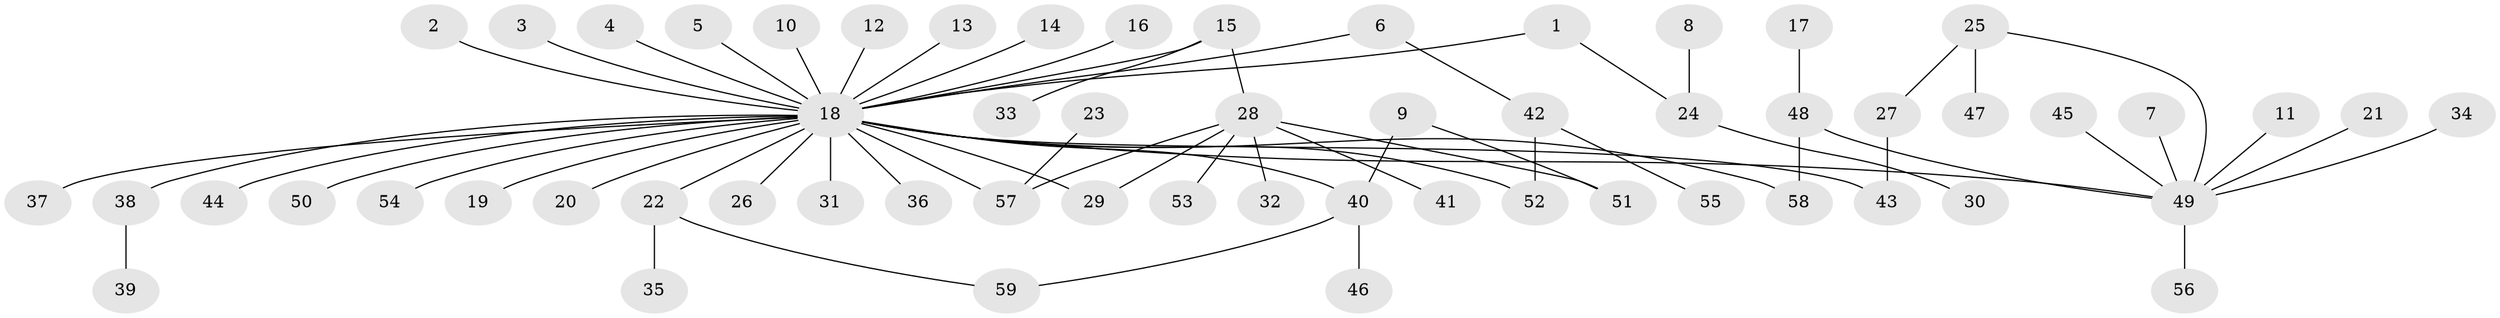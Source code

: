 // original degree distribution, {34: 0.008771929824561403, 2: 0.24561403508771928, 11: 0.008771929824561403, 5: 0.03508771929824561, 3: 0.07894736842105263, 1: 0.5701754385964912, 4: 0.017543859649122806, 6: 0.02631578947368421, 9: 0.008771929824561403}
// Generated by graph-tools (version 1.1) at 2025/01/03/09/25 03:01:51]
// undirected, 59 vertices, 65 edges
graph export_dot {
graph [start="1"]
  node [color=gray90,style=filled];
  1;
  2;
  3;
  4;
  5;
  6;
  7;
  8;
  9;
  10;
  11;
  12;
  13;
  14;
  15;
  16;
  17;
  18;
  19;
  20;
  21;
  22;
  23;
  24;
  25;
  26;
  27;
  28;
  29;
  30;
  31;
  32;
  33;
  34;
  35;
  36;
  37;
  38;
  39;
  40;
  41;
  42;
  43;
  44;
  45;
  46;
  47;
  48;
  49;
  50;
  51;
  52;
  53;
  54;
  55;
  56;
  57;
  58;
  59;
  1 -- 18 [weight=1.0];
  1 -- 24 [weight=1.0];
  2 -- 18 [weight=1.0];
  3 -- 18 [weight=1.0];
  4 -- 18 [weight=1.0];
  5 -- 18 [weight=1.0];
  6 -- 18 [weight=1.0];
  6 -- 42 [weight=1.0];
  7 -- 49 [weight=1.0];
  8 -- 24 [weight=1.0];
  9 -- 40 [weight=1.0];
  9 -- 51 [weight=1.0];
  10 -- 18 [weight=1.0];
  11 -- 49 [weight=1.0];
  12 -- 18 [weight=1.0];
  13 -- 18 [weight=1.0];
  14 -- 18 [weight=1.0];
  15 -- 18 [weight=1.0];
  15 -- 28 [weight=1.0];
  15 -- 33 [weight=1.0];
  16 -- 18 [weight=1.0];
  17 -- 48 [weight=1.0];
  18 -- 19 [weight=1.0];
  18 -- 20 [weight=1.0];
  18 -- 22 [weight=1.0];
  18 -- 26 [weight=1.0];
  18 -- 29 [weight=1.0];
  18 -- 31 [weight=1.0];
  18 -- 36 [weight=1.0];
  18 -- 37 [weight=1.0];
  18 -- 38 [weight=2.0];
  18 -- 40 [weight=1.0];
  18 -- 43 [weight=1.0];
  18 -- 44 [weight=1.0];
  18 -- 49 [weight=1.0];
  18 -- 50 [weight=1.0];
  18 -- 52 [weight=1.0];
  18 -- 54 [weight=1.0];
  18 -- 57 [weight=1.0];
  18 -- 58 [weight=1.0];
  21 -- 49 [weight=1.0];
  22 -- 35 [weight=1.0];
  22 -- 59 [weight=1.0];
  23 -- 57 [weight=1.0];
  24 -- 30 [weight=1.0];
  25 -- 27 [weight=1.0];
  25 -- 47 [weight=1.0];
  25 -- 49 [weight=1.0];
  27 -- 43 [weight=1.0];
  28 -- 29 [weight=1.0];
  28 -- 32 [weight=1.0];
  28 -- 41 [weight=1.0];
  28 -- 51 [weight=2.0];
  28 -- 53 [weight=1.0];
  28 -- 57 [weight=1.0];
  34 -- 49 [weight=1.0];
  38 -- 39 [weight=1.0];
  40 -- 46 [weight=1.0];
  40 -- 59 [weight=1.0];
  42 -- 52 [weight=1.0];
  42 -- 55 [weight=1.0];
  45 -- 49 [weight=1.0];
  48 -- 49 [weight=1.0];
  48 -- 58 [weight=1.0];
  49 -- 56 [weight=1.0];
}
